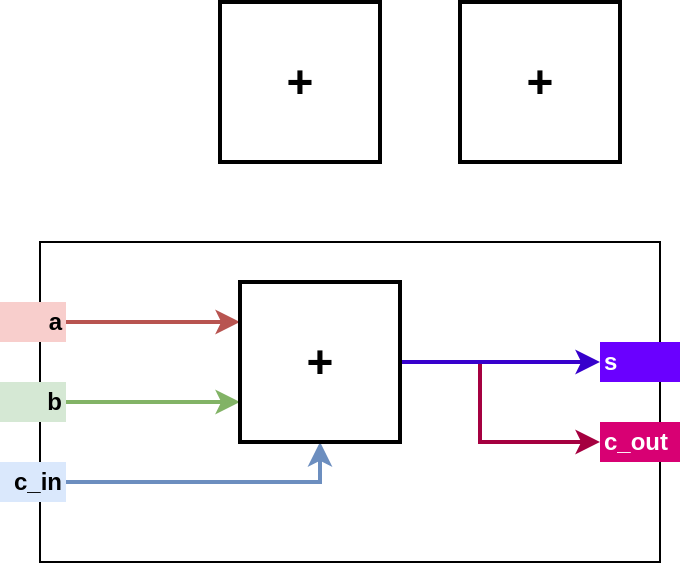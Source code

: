 <mxfile version="19.0.3" type="device"><diagram id="7HywJuSbX6RK16njOoYY" name="페이지-1"><mxGraphModel dx="786" dy="572" grid="1" gridSize="10" guides="1" tooltips="1" connect="1" arrows="1" fold="1" page="1" pageScale="1" pageWidth="827" pageHeight="1169" math="0" shadow="0"><root><mxCell id="0"/><mxCell id="1" parent="0"/><mxCell id="FaAxSwCRxVKdaaQCyhB5-3" value="" style="rounded=0;whiteSpace=wrap;html=1;fillColor=none;" parent="1" vertex="1"><mxGeometry x="140" y="200" width="310" height="160" as="geometry"/></mxCell><mxCell id="QyOvAV1hpaQMYy0L3bSE-30" style="edgeStyle=orthogonalEdgeStyle;rounded=0;orthogonalLoop=1;jettySize=auto;html=1;exitX=1;exitY=0.5;exitDx=0;exitDy=0;fillColor=#d80073;strokeColor=#A50040;strokeWidth=2;entryX=0;entryY=0.5;entryDx=0;entryDy=0;" parent="1" source="FaAxSwCRxVKdaaQCyhB5-1" target="QyOvAV1hpaQMYy0L3bSE-32" edge="1"><mxGeometry relative="1" as="geometry"><mxPoint x="680" y="420" as="targetPoint"/><mxPoint x="650" y="420" as="sourcePoint"/><Array as="points"><mxPoint x="360" y="260"/><mxPoint x="360" y="300"/></Array></mxGeometry></mxCell><mxCell id="QyOvAV1hpaQMYy0L3bSE-29" style="edgeStyle=orthogonalEdgeStyle;rounded=0;orthogonalLoop=1;jettySize=auto;html=1;exitX=1;exitY=0.5;exitDx=0;exitDy=0;fillColor=#6a00ff;strokeColor=#3700CC;strokeWidth=2;entryX=0;entryY=0.5;entryDx=0;entryDy=0;" parent="1" source="FaAxSwCRxVKdaaQCyhB5-1" target="QyOvAV1hpaQMYy0L3bSE-31" edge="1"><mxGeometry relative="1" as="geometry"><mxPoint x="680" y="275" as="targetPoint"/><mxPoint x="560" y="275" as="sourcePoint"/></mxGeometry></mxCell><mxCell id="QyOvAV1hpaQMYy0L3bSE-11" style="edgeStyle=orthogonalEdgeStyle;rounded=0;orthogonalLoop=1;jettySize=auto;html=1;exitX=1;exitY=0.5;exitDx=0;exitDy=0;entryX=0;entryY=0.25;entryDx=0;entryDy=0;fillColor=#f8cecc;strokeColor=#b85450;strokeWidth=2;" parent="1" source="QyOvAV1hpaQMYy0L3bSE-10" target="FaAxSwCRxVKdaaQCyhB5-1" edge="1"><mxGeometry relative="1" as="geometry"><mxPoint x="270" y="245.004" as="targetPoint"/><Array as="points"><mxPoint x="153" y="240"/></Array></mxGeometry></mxCell><mxCell id="QyOvAV1hpaQMYy0L3bSE-10" value="a" style="rounded=0;whiteSpace=wrap;html=1;align=right;fontStyle=1;strokeColor=none;fillColor=#f8cecc;strokeWidth=2;" parent="1" vertex="1"><mxGeometry x="120" y="230" width="33" height="20" as="geometry"/></mxCell><mxCell id="QyOvAV1hpaQMYy0L3bSE-12" value="b" style="rounded=0;whiteSpace=wrap;html=1;align=right;fontStyle=1;strokeColor=none;fillColor=#d5e8d4;strokeWidth=2;" parent="1" vertex="1"><mxGeometry x="120" y="270" width="33" height="20" as="geometry"/></mxCell><mxCell id="QyOvAV1hpaQMYy0L3bSE-15" style="edgeStyle=orthogonalEdgeStyle;rounded=0;orthogonalLoop=1;jettySize=auto;html=1;exitX=1;exitY=0.5;exitDx=0;exitDy=0;entryX=0.5;entryY=1;entryDx=0;entryDy=0;fillColor=#dae8fc;strokeColor=#6c8ebf;strokeWidth=2;" parent="1" source="QyOvAV1hpaQMYy0L3bSE-14" target="FaAxSwCRxVKdaaQCyhB5-1" edge="1"><mxGeometry relative="1" as="geometry"><Array as="points"><mxPoint x="280" y="320"/></Array><mxPoint x="410" y="365" as="targetPoint"/></mxGeometry></mxCell><mxCell id="QyOvAV1hpaQMYy0L3bSE-14" value="c_in" style="rounded=0;whiteSpace=wrap;html=1;align=right;fontStyle=1;strokeColor=none;fillColor=#dae8fc;strokeWidth=2;" parent="1" vertex="1"><mxGeometry x="120" y="310" width="33" height="20" as="geometry"/></mxCell><mxCell id="QyOvAV1hpaQMYy0L3bSE-28" value="" style="edgeStyle=orthogonalEdgeStyle;rounded=0;orthogonalLoop=1;jettySize=auto;html=1;exitX=1;exitY=0.5;exitDx=0;exitDy=0;endArrow=classic;fillColor=#d5e8d4;strokeColor=#82b366;strokeWidth=2;entryX=0;entryY=0.75;entryDx=0;entryDy=0;endFill=1;" parent="1" source="QyOvAV1hpaQMYy0L3bSE-12" target="FaAxSwCRxVKdaaQCyhB5-1" edge="1"><mxGeometry relative="1" as="geometry"><mxPoint x="200" y="245" as="sourcePoint"/><mxPoint x="250" y="275" as="targetPoint"/><Array as="points"/></mxGeometry></mxCell><mxCell id="QyOvAV1hpaQMYy0L3bSE-31" value="s" style="rounded=0;whiteSpace=wrap;html=1;align=left;fontStyle=1;strokeColor=none;fillColor=#6a00ff;fontColor=#ffffff;gradientColor=none;strokeWidth=2;" parent="1" vertex="1"><mxGeometry x="420" y="250" width="40" height="20" as="geometry"/></mxCell><mxCell id="QyOvAV1hpaQMYy0L3bSE-32" value="c_out" style="rounded=0;whiteSpace=wrap;html=1;align=left;fontStyle=1;strokeColor=none;fillColor=#d80073;fontColor=#ffffff;strokeWidth=2;" parent="1" vertex="1"><mxGeometry x="420" y="290" width="40" height="20" as="geometry"/></mxCell><mxCell id="FaAxSwCRxVKdaaQCyhB5-1" value="+" style="whiteSpace=wrap;html=1;aspect=fixed;strokeWidth=2;fontStyle=1;fontSize=23;" parent="1" vertex="1"><mxGeometry x="240" y="220" width="80" height="80" as="geometry"/></mxCell><mxCell id="VEBzfF6P059-tiPMd1Hm-1" value="+" style="whiteSpace=wrap;html=1;aspect=fixed;strokeWidth=2;fontStyle=1;fontSize=23;" parent="1" vertex="1"><mxGeometry x="230" y="80" width="80" height="80" as="geometry"/></mxCell><mxCell id="VEBzfF6P059-tiPMd1Hm-2" value="+" style="whiteSpace=wrap;html=1;aspect=fixed;strokeWidth=2;fontStyle=1;fontSize=23;" parent="1" vertex="1"><mxGeometry x="350" y="80" width="80" height="80" as="geometry"/></mxCell></root></mxGraphModel></diagram></mxfile>